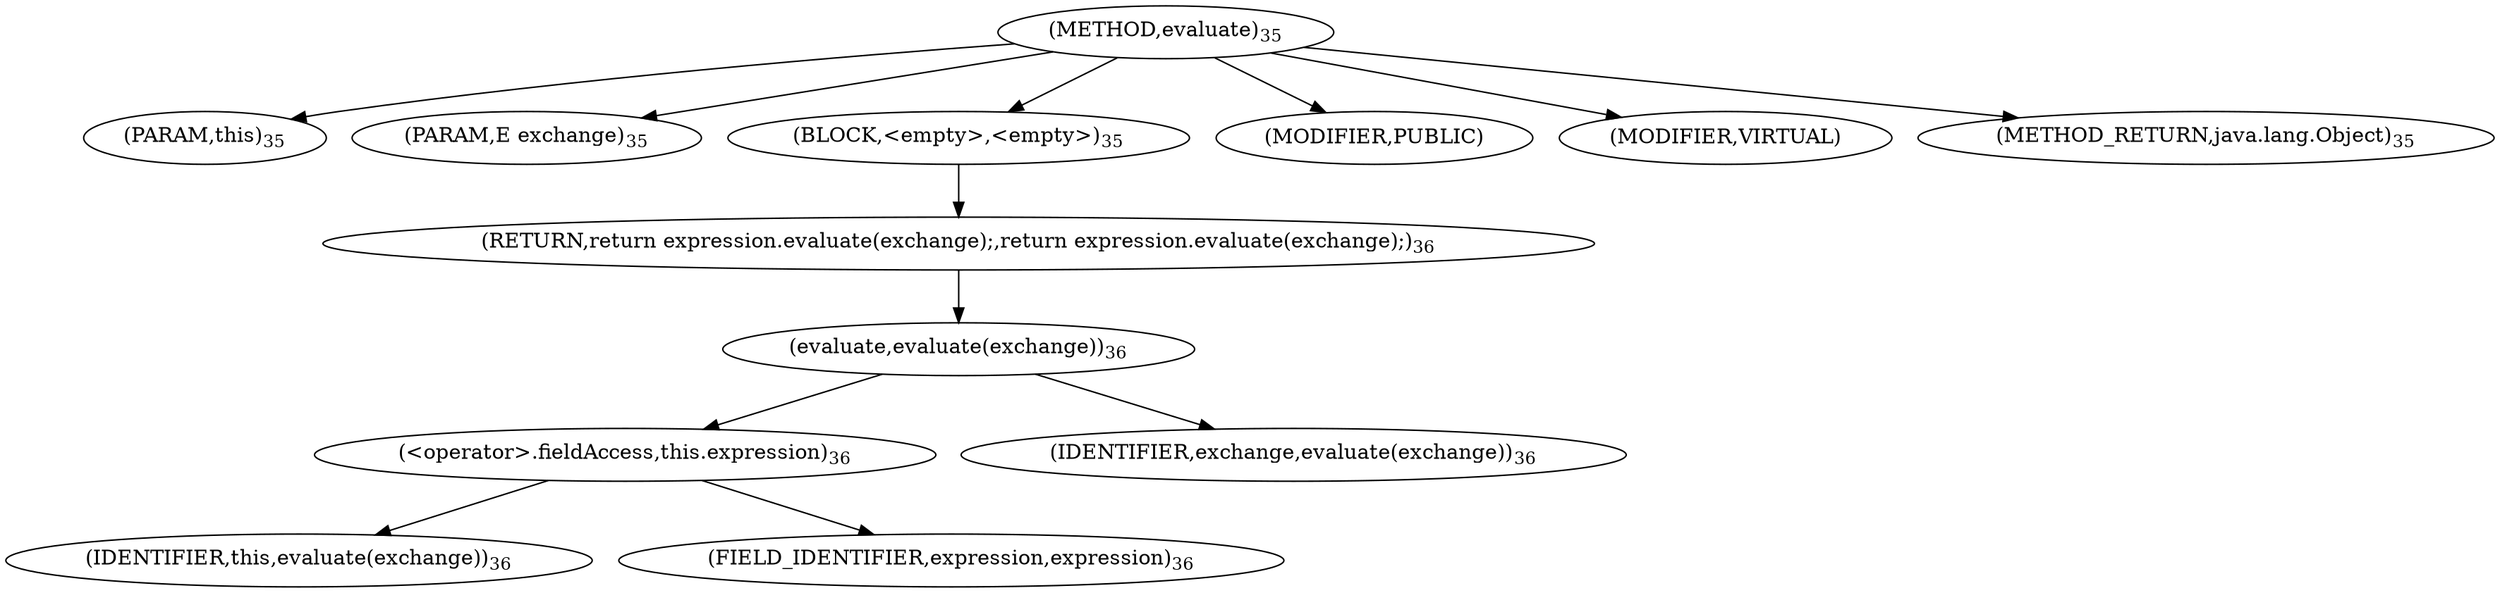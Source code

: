 digraph "evaluate" {  
"91" [label = <(METHOD,evaluate)<SUB>35</SUB>> ]
"92" [label = <(PARAM,this)<SUB>35</SUB>> ]
"93" [label = <(PARAM,E exchange)<SUB>35</SUB>> ]
"94" [label = <(BLOCK,&lt;empty&gt;,&lt;empty&gt;)<SUB>35</SUB>> ]
"95" [label = <(RETURN,return expression.evaluate(exchange);,return expression.evaluate(exchange);)<SUB>36</SUB>> ]
"96" [label = <(evaluate,evaluate(exchange))<SUB>36</SUB>> ]
"97" [label = <(&lt;operator&gt;.fieldAccess,this.expression)<SUB>36</SUB>> ]
"98" [label = <(IDENTIFIER,this,evaluate(exchange))<SUB>36</SUB>> ]
"99" [label = <(FIELD_IDENTIFIER,expression,expression)<SUB>36</SUB>> ]
"100" [label = <(IDENTIFIER,exchange,evaluate(exchange))<SUB>36</SUB>> ]
"101" [label = <(MODIFIER,PUBLIC)> ]
"102" [label = <(MODIFIER,VIRTUAL)> ]
"103" [label = <(METHOD_RETURN,java.lang.Object)<SUB>35</SUB>> ]
  "91" -> "92" 
  "91" -> "93" 
  "91" -> "94" 
  "91" -> "101" 
  "91" -> "102" 
  "91" -> "103" 
  "94" -> "95" 
  "95" -> "96" 
  "96" -> "97" 
  "96" -> "100" 
  "97" -> "98" 
  "97" -> "99" 
}
